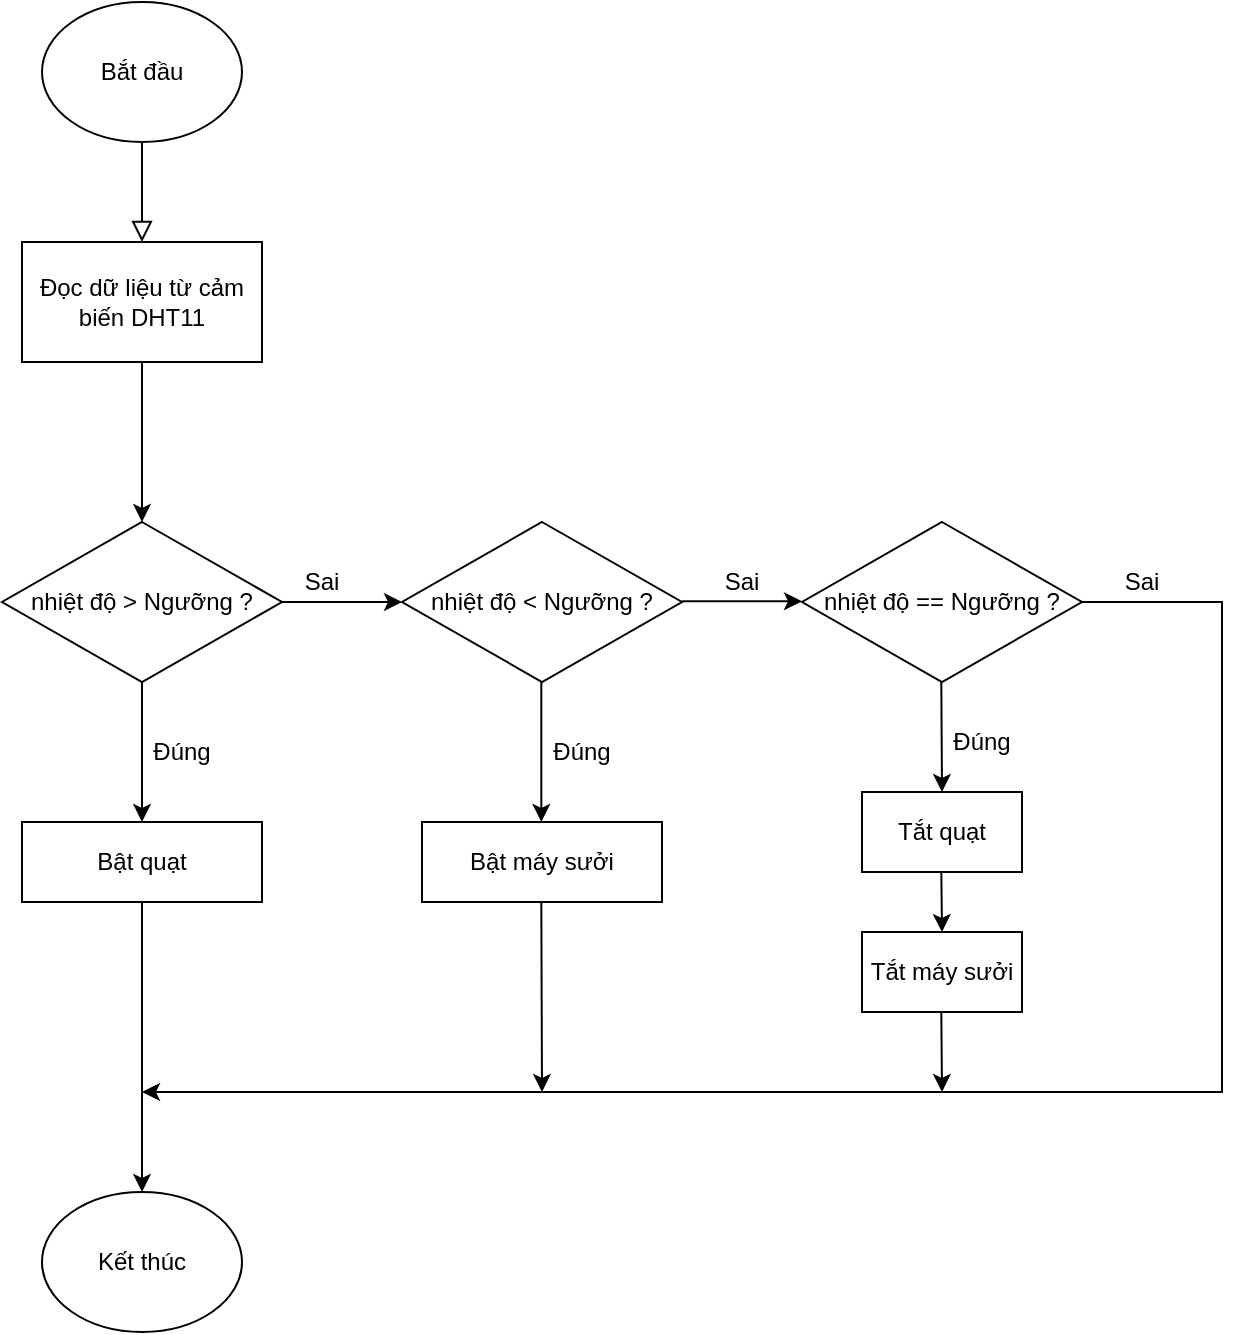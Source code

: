 <mxfile version="24.4.13" type="github">
  <diagram id="C5RBs43oDa-KdzZeNtuy" name="Page-1">
    <mxGraphModel dx="1195" dy="650" grid="1" gridSize="10" guides="1" tooltips="1" connect="1" arrows="1" fold="1" page="1" pageScale="1" pageWidth="827" pageHeight="1169" math="0" shadow="0">
      <root>
        <mxCell id="WIyWlLk6GJQsqaUBKTNV-0" />
        <mxCell id="WIyWlLk6GJQsqaUBKTNV-1" parent="WIyWlLk6GJQsqaUBKTNV-0" />
        <mxCell id="RDoNRa1ZfG9B4c3Ke6yH-0" value="" style="rounded=0;html=1;jettySize=auto;orthogonalLoop=1;fontSize=11;endArrow=block;endFill=0;endSize=8;strokeWidth=1;shadow=0;labelBackgroundColor=none;edgeStyle=orthogonalEdgeStyle;" edge="1" parent="WIyWlLk6GJQsqaUBKTNV-1">
          <mxGeometry relative="1" as="geometry">
            <mxPoint x="240" y="120" as="sourcePoint" />
            <mxPoint x="240" y="170" as="targetPoint" />
          </mxGeometry>
        </mxCell>
        <mxCell id="RDoNRa1ZfG9B4c3Ke6yH-1" value="Bắt đầu" style="ellipse;whiteSpace=wrap;html=1;" vertex="1" parent="WIyWlLk6GJQsqaUBKTNV-1">
          <mxGeometry x="190" y="50" width="100" height="70" as="geometry" />
        </mxCell>
        <mxCell id="RDoNRa1ZfG9B4c3Ke6yH-2" value="nhiệt độ &amp;gt; Ngưỡng ?" style="rhombus;whiteSpace=wrap;html=1;" vertex="1" parent="WIyWlLk6GJQsqaUBKTNV-1">
          <mxGeometry x="170" y="310" width="140" height="80" as="geometry" />
        </mxCell>
        <mxCell id="RDoNRa1ZfG9B4c3Ke6yH-3" value="" style="endArrow=classic;html=1;rounded=0;exitX=0.5;exitY=1;exitDx=0;exitDy=0;" edge="1" parent="WIyWlLk6GJQsqaUBKTNV-1" source="RDoNRa1ZfG9B4c3Ke6yH-2">
          <mxGeometry width="50" height="50" relative="1" as="geometry">
            <mxPoint x="370" y="570" as="sourcePoint" />
            <mxPoint x="240" y="460" as="targetPoint" />
          </mxGeometry>
        </mxCell>
        <mxCell id="RDoNRa1ZfG9B4c3Ke6yH-4" value="Đúng" style="text;html=1;align=center;verticalAlign=middle;whiteSpace=wrap;rounded=0;" vertex="1" parent="WIyWlLk6GJQsqaUBKTNV-1">
          <mxGeometry x="230" y="410" width="60" height="30" as="geometry" />
        </mxCell>
        <mxCell id="RDoNRa1ZfG9B4c3Ke6yH-6" value="Sai" style="text;html=1;align=center;verticalAlign=middle;whiteSpace=wrap;rounded=0;" vertex="1" parent="WIyWlLk6GJQsqaUBKTNV-1">
          <mxGeometry x="300" y="325" width="60" height="30" as="geometry" />
        </mxCell>
        <mxCell id="RDoNRa1ZfG9B4c3Ke6yH-7" value="Bật quạt" style="rounded=0;whiteSpace=wrap;html=1;" vertex="1" parent="WIyWlLk6GJQsqaUBKTNV-1">
          <mxGeometry x="180" y="460" width="120" height="40" as="geometry" />
        </mxCell>
        <mxCell id="RDoNRa1ZfG9B4c3Ke6yH-8" value="Bật máy sưởi" style="rounded=0;whiteSpace=wrap;html=1;" vertex="1" parent="WIyWlLk6GJQsqaUBKTNV-1">
          <mxGeometry x="380" y="460" width="120" height="40" as="geometry" />
        </mxCell>
        <mxCell id="RDoNRa1ZfG9B4c3Ke6yH-9" value="" style="endArrow=classic;html=1;rounded=0;exitX=0.5;exitY=1;exitDx=0;exitDy=0;entryX=0.5;entryY=0;entryDx=0;entryDy=0;" edge="1" parent="WIyWlLk6GJQsqaUBKTNV-1" source="RDoNRa1ZfG9B4c3Ke6yH-7" target="RDoNRa1ZfG9B4c3Ke6yH-17">
          <mxGeometry width="50" height="50" relative="1" as="geometry">
            <mxPoint x="360" y="610" as="sourcePoint" />
            <mxPoint x="240" y="550" as="targetPoint" />
          </mxGeometry>
        </mxCell>
        <mxCell id="RDoNRa1ZfG9B4c3Ke6yH-17" value="Kết thúc" style="ellipse;whiteSpace=wrap;html=1;" vertex="1" parent="WIyWlLk6GJQsqaUBKTNV-1">
          <mxGeometry x="190" y="645" width="100" height="70" as="geometry" />
        </mxCell>
        <mxCell id="RDoNRa1ZfG9B4c3Ke6yH-18" value="Đọc dữ liệu từ cảm biến DHT11" style="rounded=0;whiteSpace=wrap;html=1;" vertex="1" parent="WIyWlLk6GJQsqaUBKTNV-1">
          <mxGeometry x="180" y="170" width="120" height="60" as="geometry" />
        </mxCell>
        <mxCell id="RDoNRa1ZfG9B4c3Ke6yH-20" value="" style="endArrow=classic;html=1;rounded=0;" edge="1" parent="WIyWlLk6GJQsqaUBKTNV-1">
          <mxGeometry width="50" height="50" relative="1" as="geometry">
            <mxPoint x="310" y="350" as="sourcePoint" />
            <mxPoint x="370" y="350" as="targetPoint" />
          </mxGeometry>
        </mxCell>
        <mxCell id="RDoNRa1ZfG9B4c3Ke6yH-21" value="nhiệt độ &amp;lt; Ngưỡng ?" style="rhombus;whiteSpace=wrap;html=1;" vertex="1" parent="WIyWlLk6GJQsqaUBKTNV-1">
          <mxGeometry x="370" y="310" width="140" height="80" as="geometry" />
        </mxCell>
        <mxCell id="RDoNRa1ZfG9B4c3Ke6yH-22" value="nhiệt độ == Ngưỡng ?" style="rhombus;whiteSpace=wrap;html=1;" vertex="1" parent="WIyWlLk6GJQsqaUBKTNV-1">
          <mxGeometry x="570" y="310" width="140" height="80" as="geometry" />
        </mxCell>
        <mxCell id="RDoNRa1ZfG9B4c3Ke6yH-23" value="" style="endArrow=classic;html=1;rounded=0;" edge="1" parent="WIyWlLk6GJQsqaUBKTNV-1">
          <mxGeometry width="50" height="50" relative="1" as="geometry">
            <mxPoint x="510" y="349.66" as="sourcePoint" />
            <mxPoint x="570" y="349.66" as="targetPoint" />
          </mxGeometry>
        </mxCell>
        <mxCell id="RDoNRa1ZfG9B4c3Ke6yH-24" value="Sai" style="text;html=1;align=center;verticalAlign=middle;whiteSpace=wrap;rounded=0;" vertex="1" parent="WIyWlLk6GJQsqaUBKTNV-1">
          <mxGeometry x="510" y="320" width="60" height="40" as="geometry" />
        </mxCell>
        <mxCell id="RDoNRa1ZfG9B4c3Ke6yH-27" value="Tắt quạt" style="rounded=0;whiteSpace=wrap;html=1;" vertex="1" parent="WIyWlLk6GJQsqaUBKTNV-1">
          <mxGeometry x="600" y="445" width="80" height="40" as="geometry" />
        </mxCell>
        <mxCell id="RDoNRa1ZfG9B4c3Ke6yH-28" value="" style="endArrow=classic;html=1;rounded=0;exitX=0.5;exitY=1;exitDx=0;exitDy=0;" edge="1" parent="WIyWlLk6GJQsqaUBKTNV-1">
          <mxGeometry width="50" height="50" relative="1" as="geometry">
            <mxPoint x="439.66" y="390" as="sourcePoint" />
            <mxPoint x="439.66" y="460" as="targetPoint" />
          </mxGeometry>
        </mxCell>
        <mxCell id="RDoNRa1ZfG9B4c3Ke6yH-29" value="" style="endArrow=classic;html=1;rounded=0;exitX=0.5;exitY=1;exitDx=0;exitDy=0;" edge="1" parent="WIyWlLk6GJQsqaUBKTNV-1">
          <mxGeometry width="50" height="50" relative="1" as="geometry">
            <mxPoint x="639.66" y="390" as="sourcePoint" />
            <mxPoint x="640" y="445" as="targetPoint" />
          </mxGeometry>
        </mxCell>
        <mxCell id="RDoNRa1ZfG9B4c3Ke6yH-30" value="" style="endArrow=classic;html=1;rounded=0;exitX=0.5;exitY=1;exitDx=0;exitDy=0;" edge="1" parent="WIyWlLk6GJQsqaUBKTNV-1">
          <mxGeometry width="50" height="50" relative="1" as="geometry">
            <mxPoint x="439.66" y="500" as="sourcePoint" />
            <mxPoint x="440" y="595" as="targetPoint" />
          </mxGeometry>
        </mxCell>
        <mxCell id="RDoNRa1ZfG9B4c3Ke6yH-31" value="" style="endArrow=classic;html=1;rounded=0;exitX=0.5;exitY=1;exitDx=0;exitDy=0;" edge="1" parent="WIyWlLk6GJQsqaUBKTNV-1">
          <mxGeometry width="50" height="50" relative="1" as="geometry">
            <mxPoint x="639.66" y="485" as="sourcePoint" />
            <mxPoint x="640" y="515" as="targetPoint" />
          </mxGeometry>
        </mxCell>
        <mxCell id="RDoNRa1ZfG9B4c3Ke6yH-32" value="Đúng" style="text;html=1;align=center;verticalAlign=middle;whiteSpace=wrap;rounded=0;" vertex="1" parent="WIyWlLk6GJQsqaUBKTNV-1">
          <mxGeometry x="430" y="410" width="60" height="30" as="geometry" />
        </mxCell>
        <mxCell id="RDoNRa1ZfG9B4c3Ke6yH-33" value="Đúng" style="text;html=1;align=center;verticalAlign=middle;whiteSpace=wrap;rounded=0;" vertex="1" parent="WIyWlLk6GJQsqaUBKTNV-1">
          <mxGeometry x="630" y="405" width="60" height="30" as="geometry" />
        </mxCell>
        <mxCell id="RDoNRa1ZfG9B4c3Ke6yH-34" value="" style="endArrow=classic;html=1;rounded=0;exitX=1;exitY=0.5;exitDx=0;exitDy=0;" edge="1" parent="WIyWlLk6GJQsqaUBKTNV-1" source="RDoNRa1ZfG9B4c3Ke6yH-22">
          <mxGeometry width="50" height="50" relative="1" as="geometry">
            <mxPoint x="430" y="485" as="sourcePoint" />
            <mxPoint x="240" y="595" as="targetPoint" />
            <Array as="points">
              <mxPoint x="780" y="350" />
              <mxPoint x="780" y="595" />
              <mxPoint x="660" y="595" />
              <mxPoint x="530" y="595" />
              <mxPoint x="380" y="595" />
            </Array>
          </mxGeometry>
        </mxCell>
        <mxCell id="RDoNRa1ZfG9B4c3Ke6yH-35" value="Sai" style="text;html=1;align=center;verticalAlign=middle;whiteSpace=wrap;rounded=0;" vertex="1" parent="WIyWlLk6GJQsqaUBKTNV-1">
          <mxGeometry x="710" y="320" width="60" height="40" as="geometry" />
        </mxCell>
        <mxCell id="RDoNRa1ZfG9B4c3Ke6yH-36" value="Tắt máy sưởi" style="rounded=0;whiteSpace=wrap;html=1;" vertex="1" parent="WIyWlLk6GJQsqaUBKTNV-1">
          <mxGeometry x="600" y="515" width="80" height="40" as="geometry" />
        </mxCell>
        <mxCell id="RDoNRa1ZfG9B4c3Ke6yH-39" value="" style="endArrow=classic;html=1;rounded=0;exitX=0.5;exitY=1;exitDx=0;exitDy=0;" edge="1" parent="WIyWlLk6GJQsqaUBKTNV-1">
          <mxGeometry width="50" height="50" relative="1" as="geometry">
            <mxPoint x="639.66" y="555" as="sourcePoint" />
            <mxPoint x="640" y="595" as="targetPoint" />
          </mxGeometry>
        </mxCell>
        <mxCell id="RDoNRa1ZfG9B4c3Ke6yH-40" value="" style="endArrow=classic;html=1;rounded=0;exitX=0.5;exitY=1;exitDx=0;exitDy=0;entryX=0.5;entryY=0;entryDx=0;entryDy=0;" edge="1" parent="WIyWlLk6GJQsqaUBKTNV-1" source="RDoNRa1ZfG9B4c3Ke6yH-18" target="RDoNRa1ZfG9B4c3Ke6yH-2">
          <mxGeometry width="50" height="50" relative="1" as="geometry">
            <mxPoint x="230" y="350" as="sourcePoint" />
            <mxPoint x="280" y="300" as="targetPoint" />
          </mxGeometry>
        </mxCell>
      </root>
    </mxGraphModel>
  </diagram>
</mxfile>
